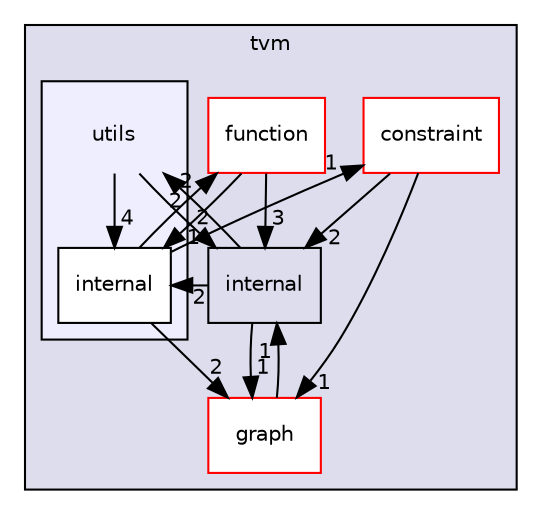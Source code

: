 digraph "include/tvm/utils" {
  compound=true
  node [ fontsize="10", fontname="Helvetica"];
  edge [ labelfontsize="10", labelfontname="Helvetica"];
  subgraph clusterdir_b4c7d8e826c599ba55146c099a14beb5 {
    graph [ bgcolor="#ddddee", pencolor="black", label="tvm" fontname="Helvetica", fontsize="10", URL="dir_b4c7d8e826c599ba55146c099a14beb5.html"]
  dir_020a04e36825fdb5d137e6f4f382bacd [shape=box label="internal" URL="dir_020a04e36825fdb5d137e6f4f382bacd.html"];
  dir_8aade20741a7f4a13662c9851e607ed3 [shape=box label="constraint" fillcolor="white" style="filled" color="red" URL="dir_8aade20741a7f4a13662c9851e607ed3.html"];
  dir_95e0fe1efd9e7dc8b84bcdee05d2dbc2 [shape=box label="function" fillcolor="white" style="filled" color="red" URL="dir_95e0fe1efd9e7dc8b84bcdee05d2dbc2.html"];
  dir_df8c49de760ace615969b0dd6b4dc6c3 [shape=box label="graph" fillcolor="white" style="filled" color="red" URL="dir_df8c49de760ace615969b0dd6b4dc6c3.html"];
  subgraph clusterdir_02c2fac6d932f25932ff780d6d7745ad {
    graph [ bgcolor="#eeeeff", pencolor="black", label="" URL="dir_02c2fac6d932f25932ff780d6d7745ad.html"];
    dir_02c2fac6d932f25932ff780d6d7745ad [shape=plaintext label="utils"];
  dir_0237412ea2d876d633a9fb0edc0cbd10 [shape=box label="internal" fillcolor="white" style="filled" URL="dir_0237412ea2d876d633a9fb0edc0cbd10.html"];
  }
  }
  dir_95e0fe1efd9e7dc8b84bcdee05d2dbc2->dir_020a04e36825fdb5d137e6f4f382bacd [headlabel="3", labeldistance=1.5 headhref="dir_000014_000007.html"];
  dir_95e0fe1efd9e7dc8b84bcdee05d2dbc2->dir_0237412ea2d876d633a9fb0edc0cbd10 [headlabel="1", labeldistance=1.5 headhref="dir_000014_000034.html"];
  dir_df8c49de760ace615969b0dd6b4dc6c3->dir_020a04e36825fdb5d137e6f4f382bacd [headlabel="1", labeldistance=1.5 headhref="dir_000017_000007.html"];
  dir_02c2fac6d932f25932ff780d6d7745ad->dir_020a04e36825fdb5d137e6f4f382bacd [headlabel="2", labeldistance=1.5 headhref="dir_000033_000007.html"];
  dir_02c2fac6d932f25932ff780d6d7745ad->dir_0237412ea2d876d633a9fb0edc0cbd10 [headlabel="4", labeldistance=1.5 headhref="dir_000033_000034.html"];
  dir_8aade20741a7f4a13662c9851e607ed3->dir_020a04e36825fdb5d137e6f4f382bacd [headlabel="2", labeldistance=1.5 headhref="dir_000004_000007.html"];
  dir_8aade20741a7f4a13662c9851e607ed3->dir_df8c49de760ace615969b0dd6b4dc6c3 [headlabel="1", labeldistance=1.5 headhref="dir_000004_000017.html"];
  dir_020a04e36825fdb5d137e6f4f382bacd->dir_0237412ea2d876d633a9fb0edc0cbd10 [headlabel="2", labeldistance=1.5 headhref="dir_000007_000034.html"];
  dir_020a04e36825fdb5d137e6f4f382bacd->dir_02c2fac6d932f25932ff780d6d7745ad [headlabel="2", labeldistance=1.5 headhref="dir_000007_000033.html"];
  dir_020a04e36825fdb5d137e6f4f382bacd->dir_df8c49de760ace615969b0dd6b4dc6c3 [headlabel="1", labeldistance=1.5 headhref="dir_000007_000017.html"];
  dir_0237412ea2d876d633a9fb0edc0cbd10->dir_8aade20741a7f4a13662c9851e607ed3 [headlabel="1", labeldistance=1.5 headhref="dir_000034_000004.html"];
  dir_0237412ea2d876d633a9fb0edc0cbd10->dir_95e0fe1efd9e7dc8b84bcdee05d2dbc2 [headlabel="2", labeldistance=1.5 headhref="dir_000034_000014.html"];
  dir_0237412ea2d876d633a9fb0edc0cbd10->dir_df8c49de760ace615969b0dd6b4dc6c3 [headlabel="2", labeldistance=1.5 headhref="dir_000034_000017.html"];
}
